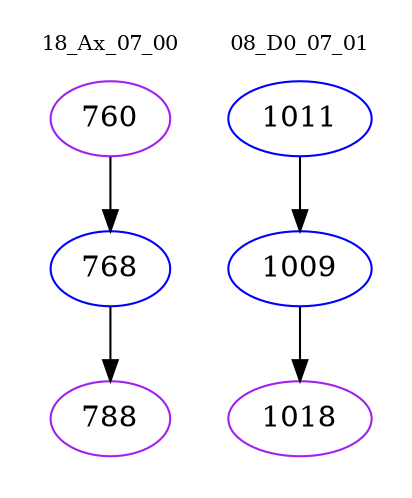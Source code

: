 digraph{
subgraph cluster_0 {
color = white
label = "18_Ax_07_00";
fontsize=10;
T0_760 [label="760", color="purple"]
T0_760 -> T0_768 [color="black"]
T0_768 [label="768", color="blue"]
T0_768 -> T0_788 [color="black"]
T0_788 [label="788", color="purple"]
}
subgraph cluster_1 {
color = white
label = "08_D0_07_01";
fontsize=10;
T1_1011 [label="1011", color="blue"]
T1_1011 -> T1_1009 [color="black"]
T1_1009 [label="1009", color="blue"]
T1_1009 -> T1_1018 [color="black"]
T1_1018 [label="1018", color="purple"]
}
}
